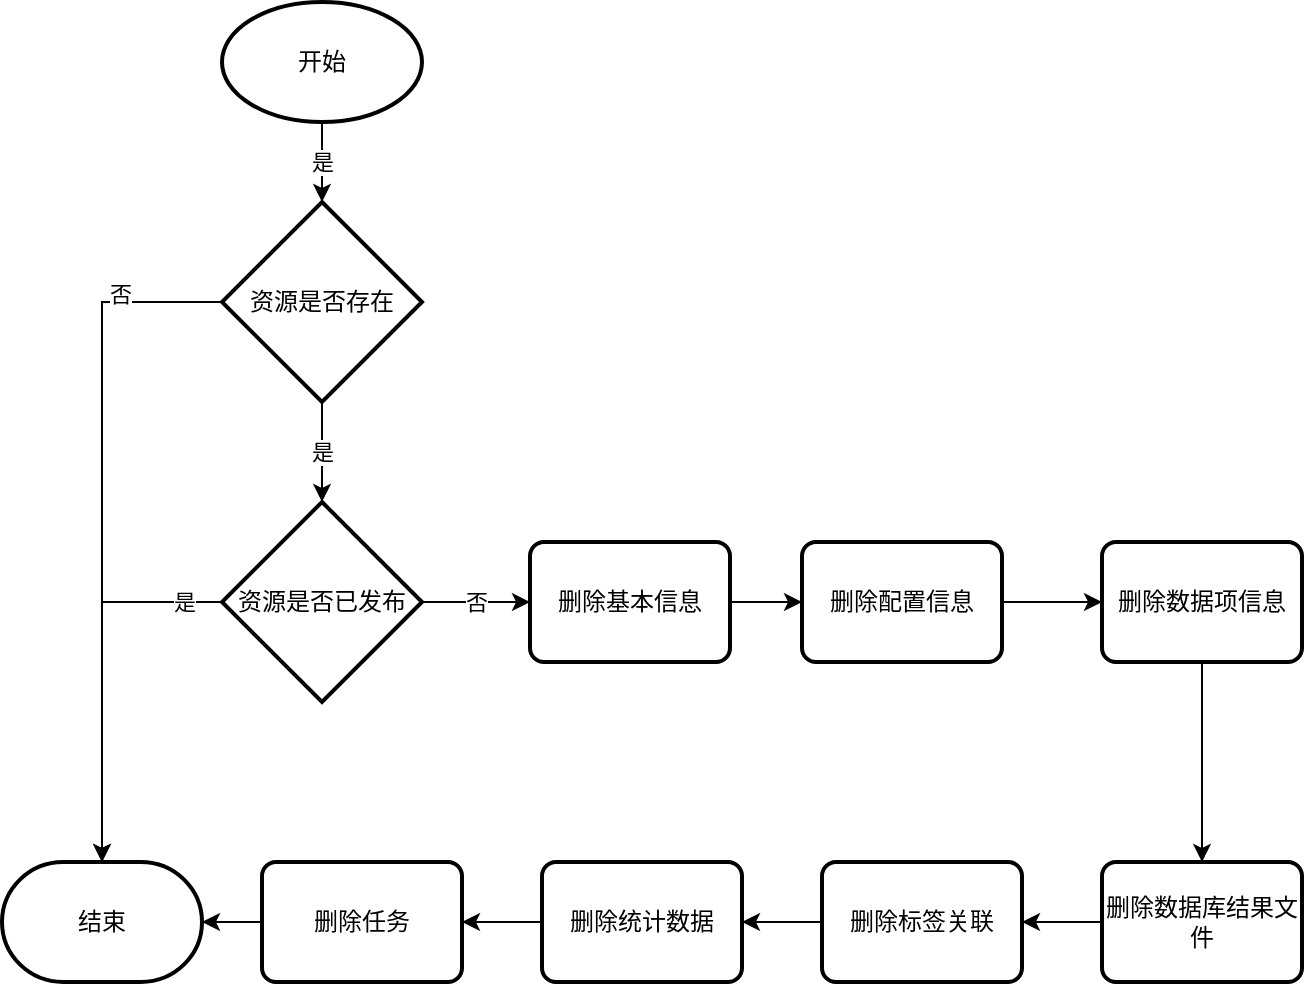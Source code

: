 <mxfile version="20.8.5" type="github">
  <diagram id="5L5s5uM2wJenfJ0nbEnf" name="第 1 页">
    <mxGraphModel dx="1354" dy="635" grid="1" gridSize="10" guides="1" tooltips="1" connect="1" arrows="1" fold="1" page="1" pageScale="1" pageWidth="827" pageHeight="1169" math="0" shadow="0">
      <root>
        <mxCell id="0" />
        <mxCell id="1" parent="0" />
        <mxCell id="Y9AQ3P6Cmwsa3wJ9Wi3x-6" style="edgeStyle=orthogonalEdgeStyle;rounded=0;orthogonalLoop=1;jettySize=auto;html=1;" edge="1" parent="1" source="Y9AQ3P6Cmwsa3wJ9Wi3x-3" target="Y9AQ3P6Cmwsa3wJ9Wi3x-5">
          <mxGeometry relative="1" as="geometry" />
        </mxCell>
        <mxCell id="Y9AQ3P6Cmwsa3wJ9Wi3x-7" value="否" style="edgeLabel;html=1;align=center;verticalAlign=middle;resizable=0;points=[];" vertex="1" connectable="0" parent="Y9AQ3P6Cmwsa3wJ9Wi3x-6">
          <mxGeometry x="-0.699" y="-4" relative="1" as="geometry">
            <mxPoint as="offset" />
          </mxGeometry>
        </mxCell>
        <mxCell id="Y9AQ3P6Cmwsa3wJ9Wi3x-8" value="是" style="edgeStyle=orthogonalEdgeStyle;rounded=0;orthogonalLoop=1;jettySize=auto;html=1;" edge="1" parent="1" source="Y9AQ3P6Cmwsa3wJ9Wi3x-1" target="Y9AQ3P6Cmwsa3wJ9Wi3x-3">
          <mxGeometry relative="1" as="geometry" />
        </mxCell>
        <mxCell id="Y9AQ3P6Cmwsa3wJ9Wi3x-1" value="开始" style="strokeWidth=2;html=1;shape=mxgraph.flowchart.start_1;whiteSpace=wrap;" vertex="1" parent="1">
          <mxGeometry x="260" y="50" width="100" height="60" as="geometry" />
        </mxCell>
        <mxCell id="Y9AQ3P6Cmwsa3wJ9Wi3x-13" value="是" style="edgeStyle=orthogonalEdgeStyle;rounded=0;orthogonalLoop=1;jettySize=auto;html=1;" edge="1" parent="1" source="Y9AQ3P6Cmwsa3wJ9Wi3x-3" target="Y9AQ3P6Cmwsa3wJ9Wi3x-9">
          <mxGeometry relative="1" as="geometry" />
        </mxCell>
        <mxCell id="Y9AQ3P6Cmwsa3wJ9Wi3x-3" value="资源是否存在" style="strokeWidth=2;html=1;shape=mxgraph.flowchart.decision;whiteSpace=wrap;" vertex="1" parent="1">
          <mxGeometry x="260" y="150" width="100" height="100" as="geometry" />
        </mxCell>
        <mxCell id="Y9AQ3P6Cmwsa3wJ9Wi3x-5" value="结束" style="strokeWidth=2;html=1;shape=mxgraph.flowchart.terminator;whiteSpace=wrap;" vertex="1" parent="1">
          <mxGeometry x="150" y="480" width="100" height="60" as="geometry" />
        </mxCell>
        <mxCell id="Y9AQ3P6Cmwsa3wJ9Wi3x-12" style="edgeStyle=orthogonalEdgeStyle;rounded=0;orthogonalLoop=1;jettySize=auto;html=1;entryX=0.5;entryY=0;entryDx=0;entryDy=0;entryPerimeter=0;" edge="1" parent="1" source="Y9AQ3P6Cmwsa3wJ9Wi3x-9" target="Y9AQ3P6Cmwsa3wJ9Wi3x-5">
          <mxGeometry relative="1" as="geometry" />
        </mxCell>
        <mxCell id="Y9AQ3P6Cmwsa3wJ9Wi3x-14" value="是" style="edgeLabel;html=1;align=center;verticalAlign=middle;resizable=0;points=[];" vertex="1" connectable="0" parent="Y9AQ3P6Cmwsa3wJ9Wi3x-12">
          <mxGeometry x="-0.794" relative="1" as="geometry">
            <mxPoint as="offset" />
          </mxGeometry>
        </mxCell>
        <mxCell id="Y9AQ3P6Cmwsa3wJ9Wi3x-20" value="否" style="edgeStyle=orthogonalEdgeStyle;rounded=0;orthogonalLoop=1;jettySize=auto;html=1;" edge="1" parent="1" source="Y9AQ3P6Cmwsa3wJ9Wi3x-9" target="Y9AQ3P6Cmwsa3wJ9Wi3x-15">
          <mxGeometry relative="1" as="geometry" />
        </mxCell>
        <mxCell id="Y9AQ3P6Cmwsa3wJ9Wi3x-9" value="资源是否已发布" style="strokeWidth=2;html=1;shape=mxgraph.flowchart.decision;whiteSpace=wrap;" vertex="1" parent="1">
          <mxGeometry x="260" y="300" width="100" height="100" as="geometry" />
        </mxCell>
        <mxCell id="Y9AQ3P6Cmwsa3wJ9Wi3x-21" value="" style="edgeStyle=orthogonalEdgeStyle;rounded=0;orthogonalLoop=1;jettySize=auto;html=1;" edge="1" parent="1" source="Y9AQ3P6Cmwsa3wJ9Wi3x-15" target="Y9AQ3P6Cmwsa3wJ9Wi3x-16">
          <mxGeometry relative="1" as="geometry" />
        </mxCell>
        <mxCell id="Y9AQ3P6Cmwsa3wJ9Wi3x-15" value="删除基本信息" style="rounded=1;whiteSpace=wrap;html=1;absoluteArcSize=1;arcSize=14;strokeWidth=2;" vertex="1" parent="1">
          <mxGeometry x="414" y="320" width="100" height="60" as="geometry" />
        </mxCell>
        <mxCell id="Y9AQ3P6Cmwsa3wJ9Wi3x-28" value="" style="edgeStyle=orthogonalEdgeStyle;rounded=0;orthogonalLoop=1;jettySize=auto;html=1;" edge="1" parent="1" source="Y9AQ3P6Cmwsa3wJ9Wi3x-16" target="Y9AQ3P6Cmwsa3wJ9Wi3x-17">
          <mxGeometry relative="1" as="geometry" />
        </mxCell>
        <mxCell id="Y9AQ3P6Cmwsa3wJ9Wi3x-16" value="删除配置信息" style="rounded=1;whiteSpace=wrap;html=1;absoluteArcSize=1;arcSize=14;strokeWidth=2;" vertex="1" parent="1">
          <mxGeometry x="550" y="320" width="100" height="60" as="geometry" />
        </mxCell>
        <mxCell id="Y9AQ3P6Cmwsa3wJ9Wi3x-34" value="" style="edgeStyle=orthogonalEdgeStyle;rounded=0;orthogonalLoop=1;jettySize=auto;html=1;" edge="1" parent="1" source="Y9AQ3P6Cmwsa3wJ9Wi3x-17" target="Y9AQ3P6Cmwsa3wJ9Wi3x-25">
          <mxGeometry relative="1" as="geometry" />
        </mxCell>
        <mxCell id="Y9AQ3P6Cmwsa3wJ9Wi3x-17" value="删除数据项信息" style="rounded=1;whiteSpace=wrap;html=1;absoluteArcSize=1;arcSize=14;strokeWidth=2;" vertex="1" parent="1">
          <mxGeometry x="700" y="320" width="100" height="60" as="geometry" />
        </mxCell>
        <mxCell id="Y9AQ3P6Cmwsa3wJ9Wi3x-24" style="edgeStyle=orthogonalEdgeStyle;rounded=0;orthogonalLoop=1;jettySize=auto;html=1;entryX=1;entryY=0.5;entryDx=0;entryDy=0;entryPerimeter=0;" edge="1" parent="1" source="Y9AQ3P6Cmwsa3wJ9Wi3x-18" target="Y9AQ3P6Cmwsa3wJ9Wi3x-5">
          <mxGeometry relative="1" as="geometry" />
        </mxCell>
        <mxCell id="Y9AQ3P6Cmwsa3wJ9Wi3x-18" value="删除任务" style="rounded=1;whiteSpace=wrap;html=1;absoluteArcSize=1;arcSize=14;strokeWidth=2;" vertex="1" parent="1">
          <mxGeometry x="280" y="480" width="100" height="60" as="geometry" />
        </mxCell>
        <mxCell id="Y9AQ3P6Cmwsa3wJ9Wi3x-31" value="" style="edgeStyle=orthogonalEdgeStyle;rounded=0;orthogonalLoop=1;jettySize=auto;html=1;" edge="1" parent="1" source="Y9AQ3P6Cmwsa3wJ9Wi3x-25" target="Y9AQ3P6Cmwsa3wJ9Wi3x-29">
          <mxGeometry relative="1" as="geometry" />
        </mxCell>
        <mxCell id="Y9AQ3P6Cmwsa3wJ9Wi3x-25" value="删除数据库结果文件" style="rounded=1;whiteSpace=wrap;html=1;absoluteArcSize=1;arcSize=14;strokeWidth=2;" vertex="1" parent="1">
          <mxGeometry x="700" y="480" width="100" height="60" as="geometry" />
        </mxCell>
        <mxCell id="Y9AQ3P6Cmwsa3wJ9Wi3x-32" value="" style="edgeStyle=orthogonalEdgeStyle;rounded=0;orthogonalLoop=1;jettySize=auto;html=1;" edge="1" parent="1" source="Y9AQ3P6Cmwsa3wJ9Wi3x-29" target="Y9AQ3P6Cmwsa3wJ9Wi3x-30">
          <mxGeometry relative="1" as="geometry" />
        </mxCell>
        <mxCell id="Y9AQ3P6Cmwsa3wJ9Wi3x-29" value="删除标签关联" style="rounded=1;whiteSpace=wrap;html=1;absoluteArcSize=1;arcSize=14;strokeWidth=2;" vertex="1" parent="1">
          <mxGeometry x="560" y="480" width="100" height="60" as="geometry" />
        </mxCell>
        <mxCell id="Y9AQ3P6Cmwsa3wJ9Wi3x-33" value="" style="edgeStyle=orthogonalEdgeStyle;rounded=0;orthogonalLoop=1;jettySize=auto;html=1;" edge="1" parent="1" source="Y9AQ3P6Cmwsa3wJ9Wi3x-30" target="Y9AQ3P6Cmwsa3wJ9Wi3x-18">
          <mxGeometry relative="1" as="geometry" />
        </mxCell>
        <mxCell id="Y9AQ3P6Cmwsa3wJ9Wi3x-30" value="删除统计数据" style="rounded=1;whiteSpace=wrap;html=1;absoluteArcSize=1;arcSize=14;strokeWidth=2;" vertex="1" parent="1">
          <mxGeometry x="420" y="480" width="100" height="60" as="geometry" />
        </mxCell>
      </root>
    </mxGraphModel>
  </diagram>
</mxfile>

